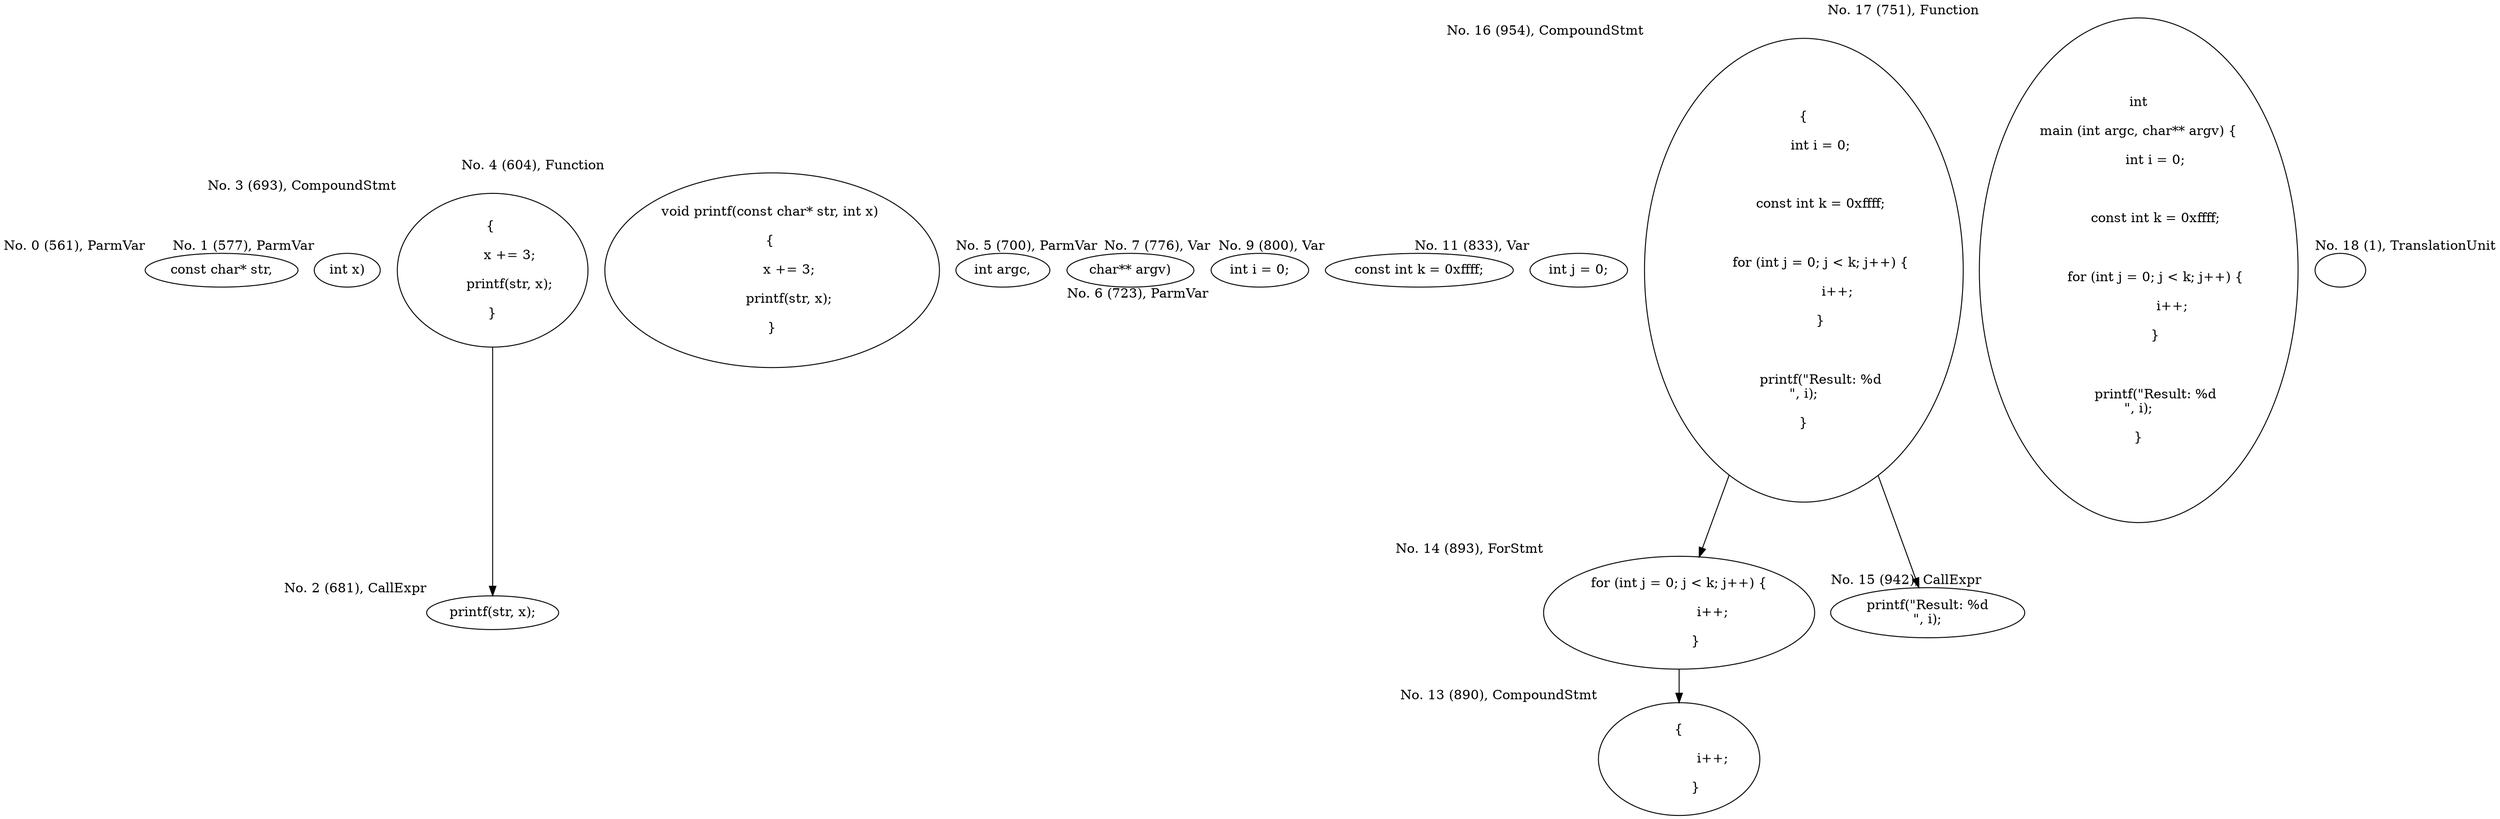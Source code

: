 digraph g {
forcelabels=true;
rankdir=TD;
0[label="const char* str,", xlabel="No. 0 (561), ParmVar"];
1[label="int x)", xlabel="No. 1 (577), ParmVar"];
2[label="printf(str, x);", xlabel="No. 2 (681), CallExpr"];
3[label="{ 
	x += 3;
	printf(str, x);
}", xlabel="No. 3 (693), CompoundStmt"];
4[label="void printf(const char* str, int x) 
{ 
	x += 3;
	printf(str, x);
}", xlabel="No. 4 (604), Function"];
5[label="int argc,", xlabel="No. 5 (700), ParmVar"];
6[label="char** argv)", xlabel="No. 6 (723), ParmVar"];
7[label="int i = 0;", xlabel="No. 7 (776), Var"];
9[label="const int k = 0xffff;", xlabel="No. 9 (800), Var"];
11[label="int j = 0;", xlabel="No. 11 (833), Var"];
13[label="{
		i++;
	}", xlabel="No. 13 (890), CompoundStmt"];
14[label="for (int j = 0; j < k; j++) {
		i++;
	}", xlabel="No. 14 (893), ForStmt"];
15[label="printf(\"Result: %d\n\", i);", xlabel="No. 15 (942), CallExpr"];
16[label="{
	int i = 0;
	
	const int k = 0xffff;

	for (int j = 0; j < k; j++) {
		i++;
	}

	printf(\"Result: %d\n\", i);
}", xlabel="No. 16 (954), CompoundStmt"];
17[label="int
main (int argc, char** argv) {
	int i = 0;
	
	const int k = 0xffff;

	for (int j = 0; j < k; j++) {
		i++;
	}

	printf(\"Result: %d\n\", i);
}", xlabel="No. 17 (751), Function"];
18[label="", xlabel="No. 18 (1), TranslationUnit"];
3 -> 2;
14 -> 13;
16 -> 14;
16 -> 15;
}

